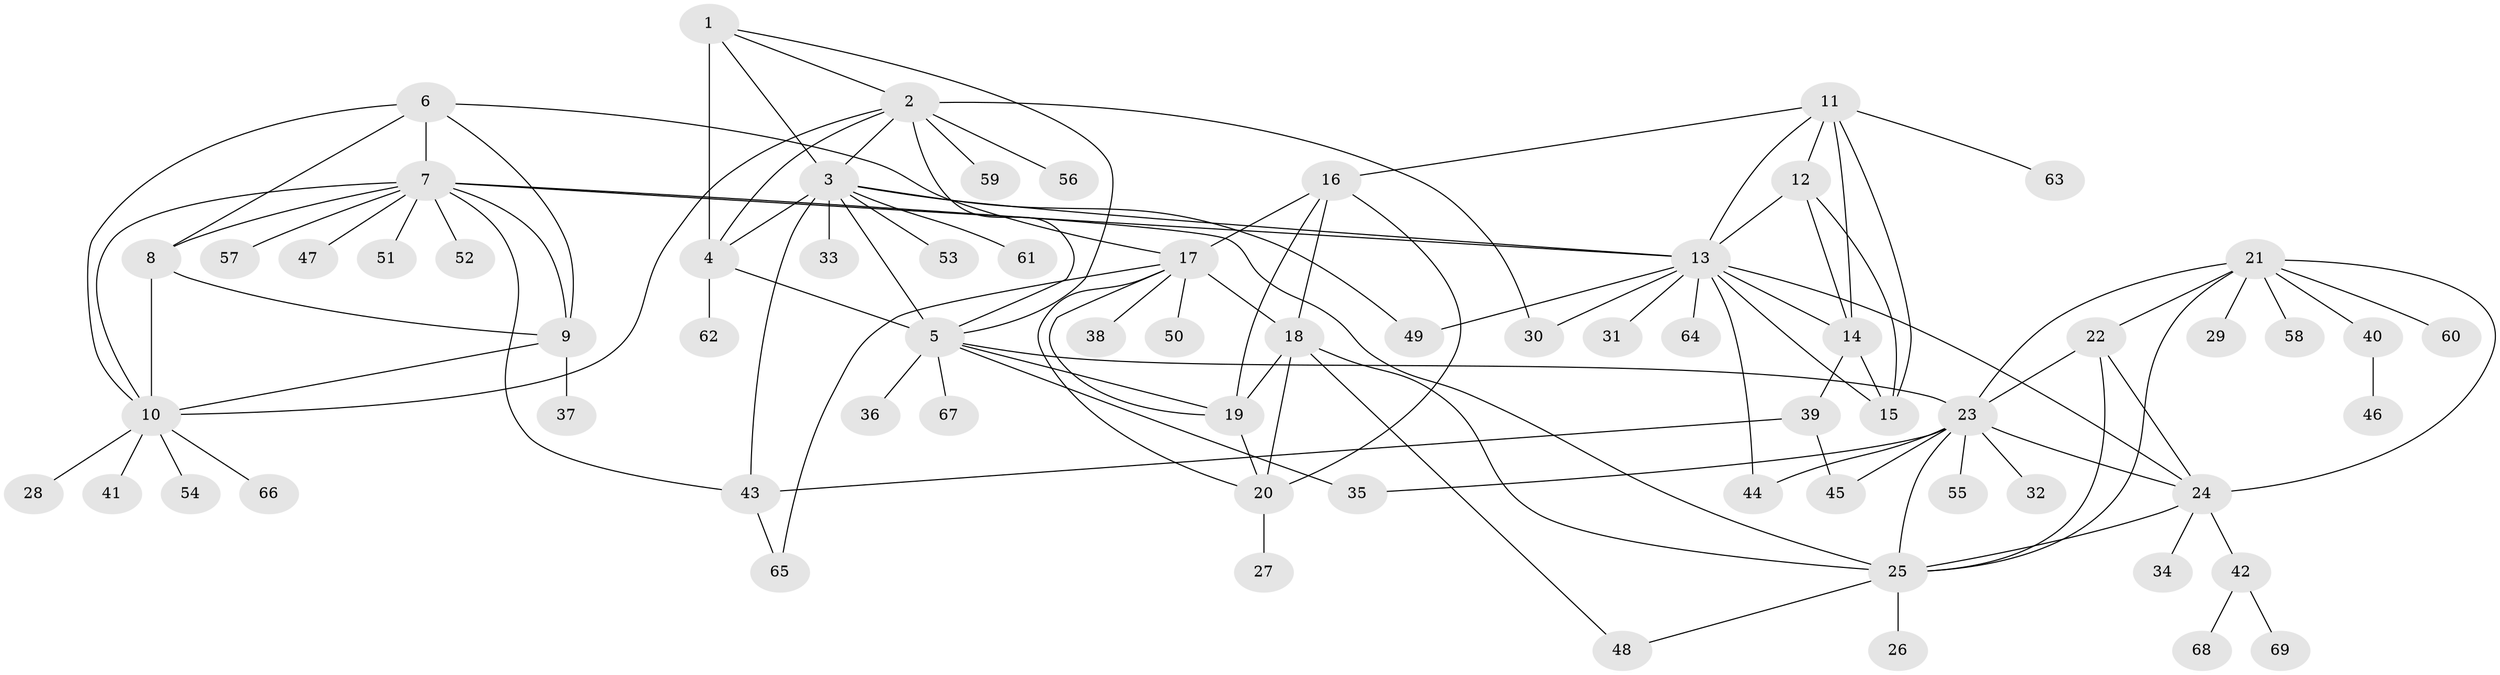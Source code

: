 // original degree distribution, {4: 0.043859649122807015, 9: 0.043859649122807015, 11: 0.017543859649122806, 10: 0.02631578947368421, 6: 0.03508771929824561, 12: 0.008771929824561403, 7: 0.017543859649122806, 5: 0.017543859649122806, 13: 0.008771929824561403, 8: 0.017543859649122806, 2: 0.14912280701754385, 1: 0.5877192982456141, 3: 0.02631578947368421}
// Generated by graph-tools (version 1.1) at 2025/52/03/04/25 22:52:22]
// undirected, 69 vertices, 113 edges
graph export_dot {
  node [color=gray90,style=filled];
  1;
  2;
  3;
  4;
  5;
  6;
  7;
  8;
  9;
  10;
  11;
  12;
  13;
  14;
  15;
  16;
  17;
  18;
  19;
  20;
  21;
  22;
  23;
  24;
  25;
  26;
  27;
  28;
  29;
  30;
  31;
  32;
  33;
  34;
  35;
  36;
  37;
  38;
  39;
  40;
  41;
  42;
  43;
  44;
  45;
  46;
  47;
  48;
  49;
  50;
  51;
  52;
  53;
  54;
  55;
  56;
  57;
  58;
  59;
  60;
  61;
  62;
  63;
  64;
  65;
  66;
  67;
  68;
  69;
  1 -- 2 [weight=1.0];
  1 -- 3 [weight=1.0];
  1 -- 4 [weight=4.0];
  1 -- 5 [weight=1.0];
  2 -- 3 [weight=1.0];
  2 -- 4 [weight=1.0];
  2 -- 5 [weight=1.0];
  2 -- 10 [weight=1.0];
  2 -- 30 [weight=1.0];
  2 -- 56 [weight=1.0];
  2 -- 59 [weight=1.0];
  3 -- 4 [weight=1.0];
  3 -- 5 [weight=1.0];
  3 -- 13 [weight=1.0];
  3 -- 33 [weight=1.0];
  3 -- 43 [weight=1.0];
  3 -- 49 [weight=1.0];
  3 -- 53 [weight=1.0];
  3 -- 61 [weight=1.0];
  4 -- 5 [weight=1.0];
  4 -- 62 [weight=1.0];
  5 -- 19 [weight=1.0];
  5 -- 23 [weight=1.0];
  5 -- 35 [weight=1.0];
  5 -- 36 [weight=1.0];
  5 -- 67 [weight=1.0];
  6 -- 7 [weight=1.0];
  6 -- 8 [weight=1.0];
  6 -- 9 [weight=1.0];
  6 -- 10 [weight=1.0];
  6 -- 17 [weight=1.0];
  7 -- 8 [weight=1.0];
  7 -- 9 [weight=1.0];
  7 -- 10 [weight=1.0];
  7 -- 13 [weight=1.0];
  7 -- 25 [weight=1.0];
  7 -- 43 [weight=1.0];
  7 -- 47 [weight=1.0];
  7 -- 51 [weight=1.0];
  7 -- 52 [weight=1.0];
  7 -- 57 [weight=1.0];
  8 -- 9 [weight=5.0];
  8 -- 10 [weight=1.0];
  9 -- 10 [weight=1.0];
  9 -- 37 [weight=1.0];
  10 -- 28 [weight=1.0];
  10 -- 41 [weight=1.0];
  10 -- 54 [weight=1.0];
  10 -- 66 [weight=1.0];
  11 -- 12 [weight=1.0];
  11 -- 13 [weight=1.0];
  11 -- 14 [weight=1.0];
  11 -- 15 [weight=1.0];
  11 -- 16 [weight=1.0];
  11 -- 63 [weight=1.0];
  12 -- 13 [weight=1.0];
  12 -- 14 [weight=1.0];
  12 -- 15 [weight=1.0];
  13 -- 14 [weight=1.0];
  13 -- 15 [weight=1.0];
  13 -- 24 [weight=1.0];
  13 -- 30 [weight=1.0];
  13 -- 31 [weight=1.0];
  13 -- 44 [weight=1.0];
  13 -- 49 [weight=1.0];
  13 -- 64 [weight=1.0];
  14 -- 15 [weight=1.0];
  14 -- 39 [weight=4.0];
  16 -- 17 [weight=1.0];
  16 -- 18 [weight=1.0];
  16 -- 19 [weight=1.0];
  16 -- 20 [weight=1.0];
  17 -- 18 [weight=1.0];
  17 -- 19 [weight=1.0];
  17 -- 20 [weight=1.0];
  17 -- 38 [weight=1.0];
  17 -- 50 [weight=1.0];
  17 -- 65 [weight=1.0];
  18 -- 19 [weight=1.0];
  18 -- 20 [weight=1.0];
  18 -- 25 [weight=1.0];
  18 -- 48 [weight=1.0];
  19 -- 20 [weight=1.0];
  20 -- 27 [weight=1.0];
  21 -- 22 [weight=1.0];
  21 -- 23 [weight=1.0];
  21 -- 24 [weight=1.0];
  21 -- 25 [weight=1.0];
  21 -- 29 [weight=1.0];
  21 -- 40 [weight=1.0];
  21 -- 58 [weight=1.0];
  21 -- 60 [weight=1.0];
  22 -- 23 [weight=1.0];
  22 -- 24 [weight=1.0];
  22 -- 25 [weight=1.0];
  23 -- 24 [weight=1.0];
  23 -- 25 [weight=1.0];
  23 -- 32 [weight=1.0];
  23 -- 35 [weight=1.0];
  23 -- 44 [weight=1.0];
  23 -- 45 [weight=1.0];
  23 -- 55 [weight=1.0];
  24 -- 25 [weight=1.0];
  24 -- 34 [weight=1.0];
  24 -- 42 [weight=1.0];
  25 -- 26 [weight=1.0];
  25 -- 48 [weight=1.0];
  39 -- 43 [weight=1.0];
  39 -- 45 [weight=1.0];
  40 -- 46 [weight=1.0];
  42 -- 68 [weight=1.0];
  42 -- 69 [weight=1.0];
  43 -- 65 [weight=1.0];
}
